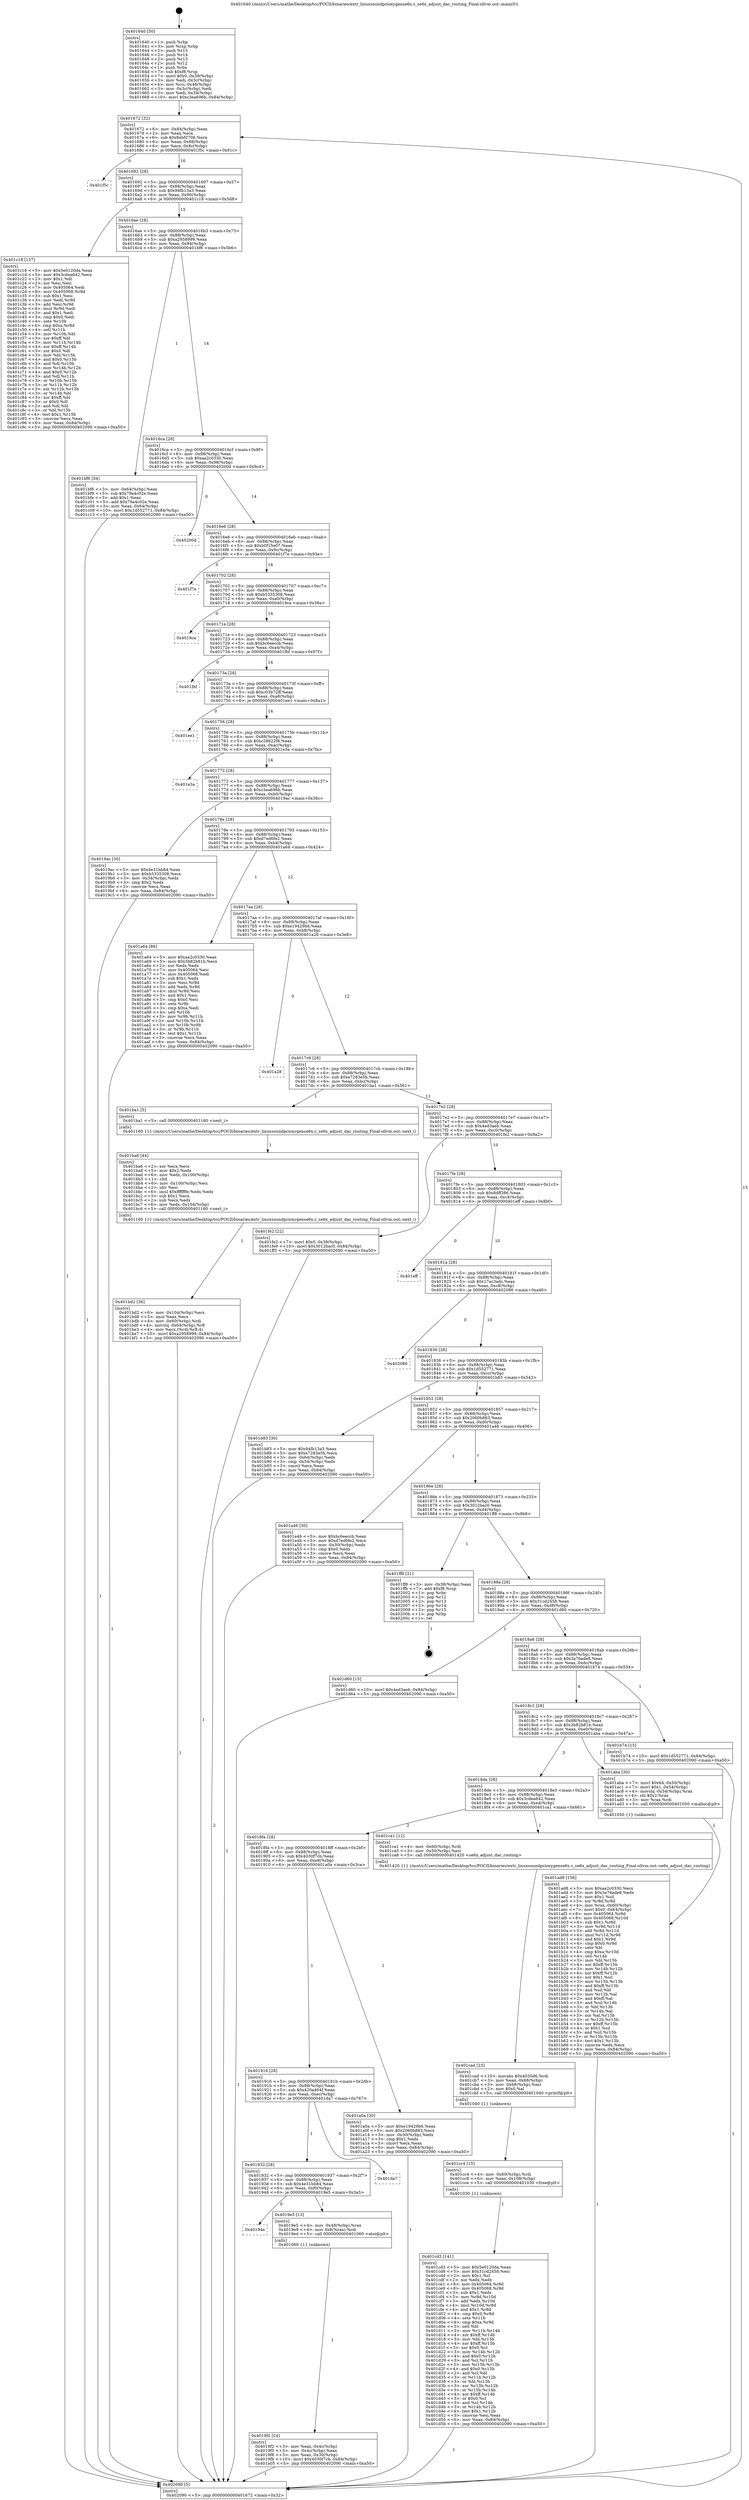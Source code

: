 digraph "0x401640" {
  label = "0x401640 (/mnt/c/Users/mathe/Desktop/tcc/POCII/binaries/extr_linuxsoundpcioxygense6x.c_se6x_adjust_dac_routing_Final-ollvm.out::main(0))"
  labelloc = "t"
  node[shape=record]

  Entry [label="",width=0.3,height=0.3,shape=circle,fillcolor=black,style=filled]
  "0x401672" [label="{
     0x401672 [32]\l
     | [instrs]\l
     &nbsp;&nbsp;0x401672 \<+6\>: mov -0x84(%rbp),%eax\l
     &nbsp;&nbsp;0x401678 \<+2\>: mov %eax,%ecx\l
     &nbsp;&nbsp;0x40167a \<+6\>: sub $0x8ebf2706,%ecx\l
     &nbsp;&nbsp;0x401680 \<+6\>: mov %eax,-0x88(%rbp)\l
     &nbsp;&nbsp;0x401686 \<+6\>: mov %ecx,-0x8c(%rbp)\l
     &nbsp;&nbsp;0x40168c \<+6\>: je 0000000000401f5c \<main+0x91c\>\l
  }"]
  "0x401f5c" [label="{
     0x401f5c\l
  }", style=dashed]
  "0x401692" [label="{
     0x401692 [28]\l
     | [instrs]\l
     &nbsp;&nbsp;0x401692 \<+5\>: jmp 0000000000401697 \<main+0x57\>\l
     &nbsp;&nbsp;0x401697 \<+6\>: mov -0x88(%rbp),%eax\l
     &nbsp;&nbsp;0x40169d \<+5\>: sub $0x94fb13a3,%eax\l
     &nbsp;&nbsp;0x4016a2 \<+6\>: mov %eax,-0x90(%rbp)\l
     &nbsp;&nbsp;0x4016a8 \<+6\>: je 0000000000401c18 \<main+0x5d8\>\l
  }"]
  Exit [label="",width=0.3,height=0.3,shape=circle,fillcolor=black,style=filled,peripheries=2]
  "0x401c18" [label="{
     0x401c18 [137]\l
     | [instrs]\l
     &nbsp;&nbsp;0x401c18 \<+5\>: mov $0x5e0120da,%eax\l
     &nbsp;&nbsp;0x401c1d \<+5\>: mov $0x3cdea642,%ecx\l
     &nbsp;&nbsp;0x401c22 \<+2\>: mov $0x1,%dl\l
     &nbsp;&nbsp;0x401c24 \<+2\>: xor %esi,%esi\l
     &nbsp;&nbsp;0x401c26 \<+7\>: mov 0x405064,%edi\l
     &nbsp;&nbsp;0x401c2d \<+8\>: mov 0x405068,%r8d\l
     &nbsp;&nbsp;0x401c35 \<+3\>: sub $0x1,%esi\l
     &nbsp;&nbsp;0x401c38 \<+3\>: mov %edi,%r9d\l
     &nbsp;&nbsp;0x401c3b \<+3\>: add %esi,%r9d\l
     &nbsp;&nbsp;0x401c3e \<+4\>: imul %r9d,%edi\l
     &nbsp;&nbsp;0x401c42 \<+3\>: and $0x1,%edi\l
     &nbsp;&nbsp;0x401c45 \<+3\>: cmp $0x0,%edi\l
     &nbsp;&nbsp;0x401c48 \<+4\>: sete %r10b\l
     &nbsp;&nbsp;0x401c4c \<+4\>: cmp $0xa,%r8d\l
     &nbsp;&nbsp;0x401c50 \<+4\>: setl %r11b\l
     &nbsp;&nbsp;0x401c54 \<+3\>: mov %r10b,%bl\l
     &nbsp;&nbsp;0x401c57 \<+3\>: xor $0xff,%bl\l
     &nbsp;&nbsp;0x401c5a \<+3\>: mov %r11b,%r14b\l
     &nbsp;&nbsp;0x401c5d \<+4\>: xor $0xff,%r14b\l
     &nbsp;&nbsp;0x401c61 \<+3\>: xor $0x0,%dl\l
     &nbsp;&nbsp;0x401c64 \<+3\>: mov %bl,%r15b\l
     &nbsp;&nbsp;0x401c67 \<+4\>: and $0x0,%r15b\l
     &nbsp;&nbsp;0x401c6b \<+3\>: and %dl,%r10b\l
     &nbsp;&nbsp;0x401c6e \<+3\>: mov %r14b,%r12b\l
     &nbsp;&nbsp;0x401c71 \<+4\>: and $0x0,%r12b\l
     &nbsp;&nbsp;0x401c75 \<+3\>: and %dl,%r11b\l
     &nbsp;&nbsp;0x401c78 \<+3\>: or %r10b,%r15b\l
     &nbsp;&nbsp;0x401c7b \<+3\>: or %r11b,%r12b\l
     &nbsp;&nbsp;0x401c7e \<+3\>: xor %r12b,%r15b\l
     &nbsp;&nbsp;0x401c81 \<+3\>: or %r14b,%bl\l
     &nbsp;&nbsp;0x401c84 \<+3\>: xor $0xff,%bl\l
     &nbsp;&nbsp;0x401c87 \<+3\>: or $0x0,%dl\l
     &nbsp;&nbsp;0x401c8a \<+2\>: and %dl,%bl\l
     &nbsp;&nbsp;0x401c8c \<+3\>: or %bl,%r15b\l
     &nbsp;&nbsp;0x401c8f \<+4\>: test $0x1,%r15b\l
     &nbsp;&nbsp;0x401c93 \<+3\>: cmovne %ecx,%eax\l
     &nbsp;&nbsp;0x401c96 \<+6\>: mov %eax,-0x84(%rbp)\l
     &nbsp;&nbsp;0x401c9c \<+5\>: jmp 0000000000402090 \<main+0xa50\>\l
  }"]
  "0x4016ae" [label="{
     0x4016ae [28]\l
     | [instrs]\l
     &nbsp;&nbsp;0x4016ae \<+5\>: jmp 00000000004016b3 \<main+0x73\>\l
     &nbsp;&nbsp;0x4016b3 \<+6\>: mov -0x88(%rbp),%eax\l
     &nbsp;&nbsp;0x4016b9 \<+5\>: sub $0xa2958999,%eax\l
     &nbsp;&nbsp;0x4016be \<+6\>: mov %eax,-0x94(%rbp)\l
     &nbsp;&nbsp;0x4016c4 \<+6\>: je 0000000000401bf6 \<main+0x5b6\>\l
  }"]
  "0x401cd3" [label="{
     0x401cd3 [141]\l
     | [instrs]\l
     &nbsp;&nbsp;0x401cd3 \<+5\>: mov $0x5e0120da,%eax\l
     &nbsp;&nbsp;0x401cd8 \<+5\>: mov $0x31cd2458,%esi\l
     &nbsp;&nbsp;0x401cdd \<+2\>: mov $0x1,%cl\l
     &nbsp;&nbsp;0x401cdf \<+2\>: xor %edx,%edx\l
     &nbsp;&nbsp;0x401ce1 \<+8\>: mov 0x405064,%r8d\l
     &nbsp;&nbsp;0x401ce9 \<+8\>: mov 0x405068,%r9d\l
     &nbsp;&nbsp;0x401cf1 \<+3\>: sub $0x1,%edx\l
     &nbsp;&nbsp;0x401cf4 \<+3\>: mov %r8d,%r10d\l
     &nbsp;&nbsp;0x401cf7 \<+3\>: add %edx,%r10d\l
     &nbsp;&nbsp;0x401cfa \<+4\>: imul %r10d,%r8d\l
     &nbsp;&nbsp;0x401cfe \<+4\>: and $0x1,%r8d\l
     &nbsp;&nbsp;0x401d02 \<+4\>: cmp $0x0,%r8d\l
     &nbsp;&nbsp;0x401d06 \<+4\>: sete %r11b\l
     &nbsp;&nbsp;0x401d0a \<+4\>: cmp $0xa,%r9d\l
     &nbsp;&nbsp;0x401d0e \<+3\>: setl %bl\l
     &nbsp;&nbsp;0x401d11 \<+3\>: mov %r11b,%r14b\l
     &nbsp;&nbsp;0x401d14 \<+4\>: xor $0xff,%r14b\l
     &nbsp;&nbsp;0x401d18 \<+3\>: mov %bl,%r15b\l
     &nbsp;&nbsp;0x401d1b \<+4\>: xor $0xff,%r15b\l
     &nbsp;&nbsp;0x401d1f \<+3\>: xor $0x0,%cl\l
     &nbsp;&nbsp;0x401d22 \<+3\>: mov %r14b,%r12b\l
     &nbsp;&nbsp;0x401d25 \<+4\>: and $0x0,%r12b\l
     &nbsp;&nbsp;0x401d29 \<+3\>: and %cl,%r11b\l
     &nbsp;&nbsp;0x401d2c \<+3\>: mov %r15b,%r13b\l
     &nbsp;&nbsp;0x401d2f \<+4\>: and $0x0,%r13b\l
     &nbsp;&nbsp;0x401d33 \<+2\>: and %cl,%bl\l
     &nbsp;&nbsp;0x401d35 \<+3\>: or %r11b,%r12b\l
     &nbsp;&nbsp;0x401d38 \<+3\>: or %bl,%r13b\l
     &nbsp;&nbsp;0x401d3b \<+3\>: xor %r13b,%r12b\l
     &nbsp;&nbsp;0x401d3e \<+3\>: or %r15b,%r14b\l
     &nbsp;&nbsp;0x401d41 \<+4\>: xor $0xff,%r14b\l
     &nbsp;&nbsp;0x401d45 \<+3\>: or $0x0,%cl\l
     &nbsp;&nbsp;0x401d48 \<+3\>: and %cl,%r14b\l
     &nbsp;&nbsp;0x401d4b \<+3\>: or %r14b,%r12b\l
     &nbsp;&nbsp;0x401d4e \<+4\>: test $0x1,%r12b\l
     &nbsp;&nbsp;0x401d52 \<+3\>: cmovne %esi,%eax\l
     &nbsp;&nbsp;0x401d55 \<+6\>: mov %eax,-0x84(%rbp)\l
     &nbsp;&nbsp;0x401d5b \<+5\>: jmp 0000000000402090 \<main+0xa50\>\l
  }"]
  "0x401bf6" [label="{
     0x401bf6 [34]\l
     | [instrs]\l
     &nbsp;&nbsp;0x401bf6 \<+3\>: mov -0x64(%rbp),%eax\l
     &nbsp;&nbsp;0x401bf9 \<+5\>: sub $0x79a4c02e,%eax\l
     &nbsp;&nbsp;0x401bfe \<+3\>: add $0x1,%eax\l
     &nbsp;&nbsp;0x401c01 \<+5\>: add $0x79a4c02e,%eax\l
     &nbsp;&nbsp;0x401c06 \<+3\>: mov %eax,-0x64(%rbp)\l
     &nbsp;&nbsp;0x401c09 \<+10\>: movl $0x1d552771,-0x84(%rbp)\l
     &nbsp;&nbsp;0x401c13 \<+5\>: jmp 0000000000402090 \<main+0xa50\>\l
  }"]
  "0x4016ca" [label="{
     0x4016ca [28]\l
     | [instrs]\l
     &nbsp;&nbsp;0x4016ca \<+5\>: jmp 00000000004016cf \<main+0x8f\>\l
     &nbsp;&nbsp;0x4016cf \<+6\>: mov -0x88(%rbp),%eax\l
     &nbsp;&nbsp;0x4016d5 \<+5\>: sub $0xaa2c0330,%eax\l
     &nbsp;&nbsp;0x4016da \<+6\>: mov %eax,-0x98(%rbp)\l
     &nbsp;&nbsp;0x4016e0 \<+6\>: je 000000000040200d \<main+0x9cd\>\l
  }"]
  "0x401cc4" [label="{
     0x401cc4 [15]\l
     | [instrs]\l
     &nbsp;&nbsp;0x401cc4 \<+4\>: mov -0x60(%rbp),%rdi\l
     &nbsp;&nbsp;0x401cc8 \<+6\>: mov %eax,-0x108(%rbp)\l
     &nbsp;&nbsp;0x401cce \<+5\>: call 0000000000401030 \<free@plt\>\l
     | [calls]\l
     &nbsp;&nbsp;0x401030 \{1\} (unknown)\l
  }"]
  "0x40200d" [label="{
     0x40200d\l
  }", style=dashed]
  "0x4016e6" [label="{
     0x4016e6 [28]\l
     | [instrs]\l
     &nbsp;&nbsp;0x4016e6 \<+5\>: jmp 00000000004016eb \<main+0xab\>\l
     &nbsp;&nbsp;0x4016eb \<+6\>: mov -0x88(%rbp),%eax\l
     &nbsp;&nbsp;0x4016f1 \<+5\>: sub $0xb0f15e07,%eax\l
     &nbsp;&nbsp;0x4016f6 \<+6\>: mov %eax,-0x9c(%rbp)\l
     &nbsp;&nbsp;0x4016fc \<+6\>: je 0000000000401f7e \<main+0x93e\>\l
  }"]
  "0x401cad" [label="{
     0x401cad [23]\l
     | [instrs]\l
     &nbsp;&nbsp;0x401cad \<+10\>: movabs $0x4030d6,%rdi\l
     &nbsp;&nbsp;0x401cb7 \<+3\>: mov %eax,-0x68(%rbp)\l
     &nbsp;&nbsp;0x401cba \<+3\>: mov -0x68(%rbp),%esi\l
     &nbsp;&nbsp;0x401cbd \<+2\>: mov $0x0,%al\l
     &nbsp;&nbsp;0x401cbf \<+5\>: call 0000000000401040 \<printf@plt\>\l
     | [calls]\l
     &nbsp;&nbsp;0x401040 \{1\} (unknown)\l
  }"]
  "0x401f7e" [label="{
     0x401f7e\l
  }", style=dashed]
  "0x401702" [label="{
     0x401702 [28]\l
     | [instrs]\l
     &nbsp;&nbsp;0x401702 \<+5\>: jmp 0000000000401707 \<main+0xc7\>\l
     &nbsp;&nbsp;0x401707 \<+6\>: mov -0x88(%rbp),%eax\l
     &nbsp;&nbsp;0x40170d \<+5\>: sub $0xb5335308,%eax\l
     &nbsp;&nbsp;0x401712 \<+6\>: mov %eax,-0xa0(%rbp)\l
     &nbsp;&nbsp;0x401718 \<+6\>: je 00000000004019ca \<main+0x38a\>\l
  }"]
  "0x401bd2" [label="{
     0x401bd2 [36]\l
     | [instrs]\l
     &nbsp;&nbsp;0x401bd2 \<+6\>: mov -0x104(%rbp),%ecx\l
     &nbsp;&nbsp;0x401bd8 \<+3\>: imul %eax,%ecx\l
     &nbsp;&nbsp;0x401bdb \<+4\>: mov -0x60(%rbp),%rdi\l
     &nbsp;&nbsp;0x401bdf \<+4\>: movslq -0x64(%rbp),%r8\l
     &nbsp;&nbsp;0x401be3 \<+4\>: mov %ecx,(%rdi,%r8,4)\l
     &nbsp;&nbsp;0x401be7 \<+10\>: movl $0xa2958999,-0x84(%rbp)\l
     &nbsp;&nbsp;0x401bf1 \<+5\>: jmp 0000000000402090 \<main+0xa50\>\l
  }"]
  "0x4019ca" [label="{
     0x4019ca\l
  }", style=dashed]
  "0x40171e" [label="{
     0x40171e [28]\l
     | [instrs]\l
     &nbsp;&nbsp;0x40171e \<+5\>: jmp 0000000000401723 \<main+0xe3\>\l
     &nbsp;&nbsp;0x401723 \<+6\>: mov -0x88(%rbp),%eax\l
     &nbsp;&nbsp;0x401729 \<+5\>: sub $0xbc6eeccb,%eax\l
     &nbsp;&nbsp;0x40172e \<+6\>: mov %eax,-0xa4(%rbp)\l
     &nbsp;&nbsp;0x401734 \<+6\>: je 0000000000401fbf \<main+0x97f\>\l
  }"]
  "0x401ba6" [label="{
     0x401ba6 [44]\l
     | [instrs]\l
     &nbsp;&nbsp;0x401ba6 \<+2\>: xor %ecx,%ecx\l
     &nbsp;&nbsp;0x401ba8 \<+5\>: mov $0x2,%edx\l
     &nbsp;&nbsp;0x401bad \<+6\>: mov %edx,-0x100(%rbp)\l
     &nbsp;&nbsp;0x401bb3 \<+1\>: cltd\l
     &nbsp;&nbsp;0x401bb4 \<+6\>: mov -0x100(%rbp),%esi\l
     &nbsp;&nbsp;0x401bba \<+2\>: idiv %esi\l
     &nbsp;&nbsp;0x401bbc \<+6\>: imul $0xfffffffe,%edx,%edx\l
     &nbsp;&nbsp;0x401bc2 \<+3\>: sub $0x1,%ecx\l
     &nbsp;&nbsp;0x401bc5 \<+2\>: sub %ecx,%edx\l
     &nbsp;&nbsp;0x401bc7 \<+6\>: mov %edx,-0x104(%rbp)\l
     &nbsp;&nbsp;0x401bcd \<+5\>: call 0000000000401160 \<next_i\>\l
     | [calls]\l
     &nbsp;&nbsp;0x401160 \{1\} (/mnt/c/Users/mathe/Desktop/tcc/POCII/binaries/extr_linuxsoundpcioxygense6x.c_se6x_adjust_dac_routing_Final-ollvm.out::next_i)\l
  }"]
  "0x401fbf" [label="{
     0x401fbf\l
  }", style=dashed]
  "0x40173a" [label="{
     0x40173a [28]\l
     | [instrs]\l
     &nbsp;&nbsp;0x40173a \<+5\>: jmp 000000000040173f \<main+0xff\>\l
     &nbsp;&nbsp;0x40173f \<+6\>: mov -0x88(%rbp),%eax\l
     &nbsp;&nbsp;0x401745 \<+5\>: sub $0xc03b72ff,%eax\l
     &nbsp;&nbsp;0x40174a \<+6\>: mov %eax,-0xa8(%rbp)\l
     &nbsp;&nbsp;0x401750 \<+6\>: je 0000000000401ee1 \<main+0x8a1\>\l
  }"]
  "0x401ad8" [label="{
     0x401ad8 [156]\l
     | [instrs]\l
     &nbsp;&nbsp;0x401ad8 \<+5\>: mov $0xaa2c0330,%ecx\l
     &nbsp;&nbsp;0x401add \<+5\>: mov $0x3a76ade8,%edx\l
     &nbsp;&nbsp;0x401ae2 \<+3\>: mov $0x1,%sil\l
     &nbsp;&nbsp;0x401ae5 \<+3\>: xor %r8d,%r8d\l
     &nbsp;&nbsp;0x401ae8 \<+4\>: mov %rax,-0x60(%rbp)\l
     &nbsp;&nbsp;0x401aec \<+7\>: movl $0x0,-0x64(%rbp)\l
     &nbsp;&nbsp;0x401af3 \<+8\>: mov 0x405064,%r9d\l
     &nbsp;&nbsp;0x401afb \<+8\>: mov 0x405068,%r10d\l
     &nbsp;&nbsp;0x401b03 \<+4\>: sub $0x1,%r8d\l
     &nbsp;&nbsp;0x401b07 \<+3\>: mov %r9d,%r11d\l
     &nbsp;&nbsp;0x401b0a \<+3\>: add %r8d,%r11d\l
     &nbsp;&nbsp;0x401b0d \<+4\>: imul %r11d,%r9d\l
     &nbsp;&nbsp;0x401b11 \<+4\>: and $0x1,%r9d\l
     &nbsp;&nbsp;0x401b15 \<+4\>: cmp $0x0,%r9d\l
     &nbsp;&nbsp;0x401b19 \<+3\>: sete %bl\l
     &nbsp;&nbsp;0x401b1c \<+4\>: cmp $0xa,%r10d\l
     &nbsp;&nbsp;0x401b20 \<+4\>: setl %r14b\l
     &nbsp;&nbsp;0x401b24 \<+3\>: mov %bl,%r15b\l
     &nbsp;&nbsp;0x401b27 \<+4\>: xor $0xff,%r15b\l
     &nbsp;&nbsp;0x401b2b \<+3\>: mov %r14b,%r12b\l
     &nbsp;&nbsp;0x401b2e \<+4\>: xor $0xff,%r12b\l
     &nbsp;&nbsp;0x401b32 \<+4\>: xor $0x1,%sil\l
     &nbsp;&nbsp;0x401b36 \<+3\>: mov %r15b,%r13b\l
     &nbsp;&nbsp;0x401b39 \<+4\>: and $0xff,%r13b\l
     &nbsp;&nbsp;0x401b3d \<+3\>: and %sil,%bl\l
     &nbsp;&nbsp;0x401b40 \<+3\>: mov %r12b,%al\l
     &nbsp;&nbsp;0x401b43 \<+2\>: and $0xff,%al\l
     &nbsp;&nbsp;0x401b45 \<+3\>: and %sil,%r14b\l
     &nbsp;&nbsp;0x401b48 \<+3\>: or %bl,%r13b\l
     &nbsp;&nbsp;0x401b4b \<+3\>: or %r14b,%al\l
     &nbsp;&nbsp;0x401b4e \<+3\>: xor %al,%r13b\l
     &nbsp;&nbsp;0x401b51 \<+3\>: or %r12b,%r15b\l
     &nbsp;&nbsp;0x401b54 \<+4\>: xor $0xff,%r15b\l
     &nbsp;&nbsp;0x401b58 \<+4\>: or $0x1,%sil\l
     &nbsp;&nbsp;0x401b5c \<+3\>: and %sil,%r15b\l
     &nbsp;&nbsp;0x401b5f \<+3\>: or %r15b,%r13b\l
     &nbsp;&nbsp;0x401b62 \<+4\>: test $0x1,%r13b\l
     &nbsp;&nbsp;0x401b66 \<+3\>: cmovne %edx,%ecx\l
     &nbsp;&nbsp;0x401b69 \<+6\>: mov %ecx,-0x84(%rbp)\l
     &nbsp;&nbsp;0x401b6f \<+5\>: jmp 0000000000402090 \<main+0xa50\>\l
  }"]
  "0x401ee1" [label="{
     0x401ee1\l
  }", style=dashed]
  "0x401756" [label="{
     0x401756 [28]\l
     | [instrs]\l
     &nbsp;&nbsp;0x401756 \<+5\>: jmp 000000000040175b \<main+0x11b\>\l
     &nbsp;&nbsp;0x40175b \<+6\>: mov -0x88(%rbp),%eax\l
     &nbsp;&nbsp;0x401761 \<+5\>: sub $0xc28622f8,%eax\l
     &nbsp;&nbsp;0x401766 \<+6\>: mov %eax,-0xac(%rbp)\l
     &nbsp;&nbsp;0x40176c \<+6\>: je 0000000000401e3a \<main+0x7fa\>\l
  }"]
  "0x4019f2" [label="{
     0x4019f2 [24]\l
     | [instrs]\l
     &nbsp;&nbsp;0x4019f2 \<+3\>: mov %eax,-0x4c(%rbp)\l
     &nbsp;&nbsp;0x4019f5 \<+3\>: mov -0x4c(%rbp),%eax\l
     &nbsp;&nbsp;0x4019f8 \<+3\>: mov %eax,-0x30(%rbp)\l
     &nbsp;&nbsp;0x4019fb \<+10\>: movl $0x4030f7cb,-0x84(%rbp)\l
     &nbsp;&nbsp;0x401a05 \<+5\>: jmp 0000000000402090 \<main+0xa50\>\l
  }"]
  "0x401e3a" [label="{
     0x401e3a\l
  }", style=dashed]
  "0x401772" [label="{
     0x401772 [28]\l
     | [instrs]\l
     &nbsp;&nbsp;0x401772 \<+5\>: jmp 0000000000401777 \<main+0x137\>\l
     &nbsp;&nbsp;0x401777 \<+6\>: mov -0x88(%rbp),%eax\l
     &nbsp;&nbsp;0x40177d \<+5\>: sub $0xc3ea696b,%eax\l
     &nbsp;&nbsp;0x401782 \<+6\>: mov %eax,-0xb0(%rbp)\l
     &nbsp;&nbsp;0x401788 \<+6\>: je 00000000004019ac \<main+0x36c\>\l
  }"]
  "0x40194e" [label="{
     0x40194e\l
  }", style=dashed]
  "0x4019ac" [label="{
     0x4019ac [30]\l
     | [instrs]\l
     &nbsp;&nbsp;0x4019ac \<+5\>: mov $0x4e31bb84,%eax\l
     &nbsp;&nbsp;0x4019b1 \<+5\>: mov $0xb5335308,%ecx\l
     &nbsp;&nbsp;0x4019b6 \<+3\>: mov -0x34(%rbp),%edx\l
     &nbsp;&nbsp;0x4019b9 \<+3\>: cmp $0x2,%edx\l
     &nbsp;&nbsp;0x4019bc \<+3\>: cmovne %ecx,%eax\l
     &nbsp;&nbsp;0x4019bf \<+6\>: mov %eax,-0x84(%rbp)\l
     &nbsp;&nbsp;0x4019c5 \<+5\>: jmp 0000000000402090 \<main+0xa50\>\l
  }"]
  "0x40178e" [label="{
     0x40178e [28]\l
     | [instrs]\l
     &nbsp;&nbsp;0x40178e \<+5\>: jmp 0000000000401793 \<main+0x153\>\l
     &nbsp;&nbsp;0x401793 \<+6\>: mov -0x88(%rbp),%eax\l
     &nbsp;&nbsp;0x401799 \<+5\>: sub $0xd7ed6fe2,%eax\l
     &nbsp;&nbsp;0x40179e \<+6\>: mov %eax,-0xb4(%rbp)\l
     &nbsp;&nbsp;0x4017a4 \<+6\>: je 0000000000401a64 \<main+0x424\>\l
  }"]
  "0x402090" [label="{
     0x402090 [5]\l
     | [instrs]\l
     &nbsp;&nbsp;0x402090 \<+5\>: jmp 0000000000401672 \<main+0x32\>\l
  }"]
  "0x401640" [label="{
     0x401640 [50]\l
     | [instrs]\l
     &nbsp;&nbsp;0x401640 \<+1\>: push %rbp\l
     &nbsp;&nbsp;0x401641 \<+3\>: mov %rsp,%rbp\l
     &nbsp;&nbsp;0x401644 \<+2\>: push %r15\l
     &nbsp;&nbsp;0x401646 \<+2\>: push %r14\l
     &nbsp;&nbsp;0x401648 \<+2\>: push %r13\l
     &nbsp;&nbsp;0x40164a \<+2\>: push %r12\l
     &nbsp;&nbsp;0x40164c \<+1\>: push %rbx\l
     &nbsp;&nbsp;0x40164d \<+7\>: sub $0xf8,%rsp\l
     &nbsp;&nbsp;0x401654 \<+7\>: movl $0x0,-0x38(%rbp)\l
     &nbsp;&nbsp;0x40165b \<+3\>: mov %edi,-0x3c(%rbp)\l
     &nbsp;&nbsp;0x40165e \<+4\>: mov %rsi,-0x48(%rbp)\l
     &nbsp;&nbsp;0x401662 \<+3\>: mov -0x3c(%rbp),%edi\l
     &nbsp;&nbsp;0x401665 \<+3\>: mov %edi,-0x34(%rbp)\l
     &nbsp;&nbsp;0x401668 \<+10\>: movl $0xc3ea696b,-0x84(%rbp)\l
  }"]
  "0x4019e5" [label="{
     0x4019e5 [13]\l
     | [instrs]\l
     &nbsp;&nbsp;0x4019e5 \<+4\>: mov -0x48(%rbp),%rax\l
     &nbsp;&nbsp;0x4019e9 \<+4\>: mov 0x8(%rax),%rdi\l
     &nbsp;&nbsp;0x4019ed \<+5\>: call 0000000000401060 \<atoi@plt\>\l
     | [calls]\l
     &nbsp;&nbsp;0x401060 \{1\} (unknown)\l
  }"]
  "0x401a64" [label="{
     0x401a64 [86]\l
     | [instrs]\l
     &nbsp;&nbsp;0x401a64 \<+5\>: mov $0xaa2c0330,%eax\l
     &nbsp;&nbsp;0x401a69 \<+5\>: mov $0x3b82b81b,%ecx\l
     &nbsp;&nbsp;0x401a6e \<+2\>: xor %edx,%edx\l
     &nbsp;&nbsp;0x401a70 \<+7\>: mov 0x405064,%esi\l
     &nbsp;&nbsp;0x401a77 \<+7\>: mov 0x405068,%edi\l
     &nbsp;&nbsp;0x401a7e \<+3\>: sub $0x1,%edx\l
     &nbsp;&nbsp;0x401a81 \<+3\>: mov %esi,%r8d\l
     &nbsp;&nbsp;0x401a84 \<+3\>: add %edx,%r8d\l
     &nbsp;&nbsp;0x401a87 \<+4\>: imul %r8d,%esi\l
     &nbsp;&nbsp;0x401a8b \<+3\>: and $0x1,%esi\l
     &nbsp;&nbsp;0x401a8e \<+3\>: cmp $0x0,%esi\l
     &nbsp;&nbsp;0x401a91 \<+4\>: sete %r9b\l
     &nbsp;&nbsp;0x401a95 \<+3\>: cmp $0xa,%edi\l
     &nbsp;&nbsp;0x401a98 \<+4\>: setl %r10b\l
     &nbsp;&nbsp;0x401a9c \<+3\>: mov %r9b,%r11b\l
     &nbsp;&nbsp;0x401a9f \<+3\>: and %r10b,%r11b\l
     &nbsp;&nbsp;0x401aa2 \<+3\>: xor %r10b,%r9b\l
     &nbsp;&nbsp;0x401aa5 \<+3\>: or %r9b,%r11b\l
     &nbsp;&nbsp;0x401aa8 \<+4\>: test $0x1,%r11b\l
     &nbsp;&nbsp;0x401aac \<+3\>: cmovne %ecx,%eax\l
     &nbsp;&nbsp;0x401aaf \<+6\>: mov %eax,-0x84(%rbp)\l
     &nbsp;&nbsp;0x401ab5 \<+5\>: jmp 0000000000402090 \<main+0xa50\>\l
  }"]
  "0x4017aa" [label="{
     0x4017aa [28]\l
     | [instrs]\l
     &nbsp;&nbsp;0x4017aa \<+5\>: jmp 00000000004017af \<main+0x16f\>\l
     &nbsp;&nbsp;0x4017af \<+6\>: mov -0x88(%rbp),%eax\l
     &nbsp;&nbsp;0x4017b5 \<+5\>: sub $0xe19429b6,%eax\l
     &nbsp;&nbsp;0x4017ba \<+6\>: mov %eax,-0xb8(%rbp)\l
     &nbsp;&nbsp;0x4017c0 \<+6\>: je 0000000000401a28 \<main+0x3e8\>\l
  }"]
  "0x401932" [label="{
     0x401932 [28]\l
     | [instrs]\l
     &nbsp;&nbsp;0x401932 \<+5\>: jmp 0000000000401937 \<main+0x2f7\>\l
     &nbsp;&nbsp;0x401937 \<+6\>: mov -0x88(%rbp),%eax\l
     &nbsp;&nbsp;0x40193d \<+5\>: sub $0x4e31bb84,%eax\l
     &nbsp;&nbsp;0x401942 \<+6\>: mov %eax,-0xf0(%rbp)\l
     &nbsp;&nbsp;0x401948 \<+6\>: je 00000000004019e5 \<main+0x3a5\>\l
  }"]
  "0x401a28" [label="{
     0x401a28\l
  }", style=dashed]
  "0x4017c6" [label="{
     0x4017c6 [28]\l
     | [instrs]\l
     &nbsp;&nbsp;0x4017c6 \<+5\>: jmp 00000000004017cb \<main+0x18b\>\l
     &nbsp;&nbsp;0x4017cb \<+6\>: mov -0x88(%rbp),%eax\l
     &nbsp;&nbsp;0x4017d1 \<+5\>: sub $0xe7283e5b,%eax\l
     &nbsp;&nbsp;0x4017d6 \<+6\>: mov %eax,-0xbc(%rbp)\l
     &nbsp;&nbsp;0x4017dc \<+6\>: je 0000000000401ba1 \<main+0x561\>\l
  }"]
  "0x401da7" [label="{
     0x401da7\l
  }", style=dashed]
  "0x401ba1" [label="{
     0x401ba1 [5]\l
     | [instrs]\l
     &nbsp;&nbsp;0x401ba1 \<+5\>: call 0000000000401160 \<next_i\>\l
     | [calls]\l
     &nbsp;&nbsp;0x401160 \{1\} (/mnt/c/Users/mathe/Desktop/tcc/POCII/binaries/extr_linuxsoundpcioxygense6x.c_se6x_adjust_dac_routing_Final-ollvm.out::next_i)\l
  }"]
  "0x4017e2" [label="{
     0x4017e2 [28]\l
     | [instrs]\l
     &nbsp;&nbsp;0x4017e2 \<+5\>: jmp 00000000004017e7 \<main+0x1a7\>\l
     &nbsp;&nbsp;0x4017e7 \<+6\>: mov -0x88(%rbp),%eax\l
     &nbsp;&nbsp;0x4017ed \<+5\>: sub $0x4ed3aeb,%eax\l
     &nbsp;&nbsp;0x4017f2 \<+6\>: mov %eax,-0xc0(%rbp)\l
     &nbsp;&nbsp;0x4017f8 \<+6\>: je 0000000000401fe2 \<main+0x9a2\>\l
  }"]
  "0x401916" [label="{
     0x401916 [28]\l
     | [instrs]\l
     &nbsp;&nbsp;0x401916 \<+5\>: jmp 000000000040191b \<main+0x2db\>\l
     &nbsp;&nbsp;0x40191b \<+6\>: mov -0x88(%rbp),%eax\l
     &nbsp;&nbsp;0x401921 \<+5\>: sub $0x420a464f,%eax\l
     &nbsp;&nbsp;0x401926 \<+6\>: mov %eax,-0xec(%rbp)\l
     &nbsp;&nbsp;0x40192c \<+6\>: je 0000000000401da7 \<main+0x767\>\l
  }"]
  "0x401fe2" [label="{
     0x401fe2 [22]\l
     | [instrs]\l
     &nbsp;&nbsp;0x401fe2 \<+7\>: movl $0x0,-0x38(%rbp)\l
     &nbsp;&nbsp;0x401fe9 \<+10\>: movl $0x3012bac0,-0x84(%rbp)\l
     &nbsp;&nbsp;0x401ff3 \<+5\>: jmp 0000000000402090 \<main+0xa50\>\l
  }"]
  "0x4017fe" [label="{
     0x4017fe [28]\l
     | [instrs]\l
     &nbsp;&nbsp;0x4017fe \<+5\>: jmp 0000000000401803 \<main+0x1c3\>\l
     &nbsp;&nbsp;0x401803 \<+6\>: mov -0x88(%rbp),%eax\l
     &nbsp;&nbsp;0x401809 \<+5\>: sub $0x8dff386,%eax\l
     &nbsp;&nbsp;0x40180e \<+6\>: mov %eax,-0xc4(%rbp)\l
     &nbsp;&nbsp;0x401814 \<+6\>: je 0000000000401eff \<main+0x8bf\>\l
  }"]
  "0x401a0a" [label="{
     0x401a0a [30]\l
     | [instrs]\l
     &nbsp;&nbsp;0x401a0a \<+5\>: mov $0xe19429b6,%eax\l
     &nbsp;&nbsp;0x401a0f \<+5\>: mov $0x2060b863,%ecx\l
     &nbsp;&nbsp;0x401a14 \<+3\>: mov -0x30(%rbp),%edx\l
     &nbsp;&nbsp;0x401a17 \<+3\>: cmp $0x1,%edx\l
     &nbsp;&nbsp;0x401a1a \<+3\>: cmovl %ecx,%eax\l
     &nbsp;&nbsp;0x401a1d \<+6\>: mov %eax,-0x84(%rbp)\l
     &nbsp;&nbsp;0x401a23 \<+5\>: jmp 0000000000402090 \<main+0xa50\>\l
  }"]
  "0x401eff" [label="{
     0x401eff\l
  }", style=dashed]
  "0x40181a" [label="{
     0x40181a [28]\l
     | [instrs]\l
     &nbsp;&nbsp;0x40181a \<+5\>: jmp 000000000040181f \<main+0x1df\>\l
     &nbsp;&nbsp;0x40181f \<+6\>: mov -0x88(%rbp),%eax\l
     &nbsp;&nbsp;0x401825 \<+5\>: sub $0x17ac3adc,%eax\l
     &nbsp;&nbsp;0x40182a \<+6\>: mov %eax,-0xc8(%rbp)\l
     &nbsp;&nbsp;0x401830 \<+6\>: je 0000000000402086 \<main+0xa46\>\l
  }"]
  "0x4018fa" [label="{
     0x4018fa [28]\l
     | [instrs]\l
     &nbsp;&nbsp;0x4018fa \<+5\>: jmp 00000000004018ff \<main+0x2bf\>\l
     &nbsp;&nbsp;0x4018ff \<+6\>: mov -0x88(%rbp),%eax\l
     &nbsp;&nbsp;0x401905 \<+5\>: sub $0x4030f7cb,%eax\l
     &nbsp;&nbsp;0x40190a \<+6\>: mov %eax,-0xe8(%rbp)\l
     &nbsp;&nbsp;0x401910 \<+6\>: je 0000000000401a0a \<main+0x3ca\>\l
  }"]
  "0x402086" [label="{
     0x402086\l
  }", style=dashed]
  "0x401836" [label="{
     0x401836 [28]\l
     | [instrs]\l
     &nbsp;&nbsp;0x401836 \<+5\>: jmp 000000000040183b \<main+0x1fb\>\l
     &nbsp;&nbsp;0x40183b \<+6\>: mov -0x88(%rbp),%eax\l
     &nbsp;&nbsp;0x401841 \<+5\>: sub $0x1d552771,%eax\l
     &nbsp;&nbsp;0x401846 \<+6\>: mov %eax,-0xcc(%rbp)\l
     &nbsp;&nbsp;0x40184c \<+6\>: je 0000000000401b83 \<main+0x543\>\l
  }"]
  "0x401ca1" [label="{
     0x401ca1 [12]\l
     | [instrs]\l
     &nbsp;&nbsp;0x401ca1 \<+4\>: mov -0x60(%rbp),%rdi\l
     &nbsp;&nbsp;0x401ca5 \<+3\>: mov -0x50(%rbp),%esi\l
     &nbsp;&nbsp;0x401ca8 \<+5\>: call 0000000000401420 \<se6x_adjust_dac_routing\>\l
     | [calls]\l
     &nbsp;&nbsp;0x401420 \{1\} (/mnt/c/Users/mathe/Desktop/tcc/POCII/binaries/extr_linuxsoundpcioxygense6x.c_se6x_adjust_dac_routing_Final-ollvm.out::se6x_adjust_dac_routing)\l
  }"]
  "0x401b83" [label="{
     0x401b83 [30]\l
     | [instrs]\l
     &nbsp;&nbsp;0x401b83 \<+5\>: mov $0x94fb13a3,%eax\l
     &nbsp;&nbsp;0x401b88 \<+5\>: mov $0xe7283e5b,%ecx\l
     &nbsp;&nbsp;0x401b8d \<+3\>: mov -0x64(%rbp),%edx\l
     &nbsp;&nbsp;0x401b90 \<+3\>: cmp -0x54(%rbp),%edx\l
     &nbsp;&nbsp;0x401b93 \<+3\>: cmovl %ecx,%eax\l
     &nbsp;&nbsp;0x401b96 \<+6\>: mov %eax,-0x84(%rbp)\l
     &nbsp;&nbsp;0x401b9c \<+5\>: jmp 0000000000402090 \<main+0xa50\>\l
  }"]
  "0x401852" [label="{
     0x401852 [28]\l
     | [instrs]\l
     &nbsp;&nbsp;0x401852 \<+5\>: jmp 0000000000401857 \<main+0x217\>\l
     &nbsp;&nbsp;0x401857 \<+6\>: mov -0x88(%rbp),%eax\l
     &nbsp;&nbsp;0x40185d \<+5\>: sub $0x2060b863,%eax\l
     &nbsp;&nbsp;0x401862 \<+6\>: mov %eax,-0xd0(%rbp)\l
     &nbsp;&nbsp;0x401868 \<+6\>: je 0000000000401a46 \<main+0x406\>\l
  }"]
  "0x4018de" [label="{
     0x4018de [28]\l
     | [instrs]\l
     &nbsp;&nbsp;0x4018de \<+5\>: jmp 00000000004018e3 \<main+0x2a3\>\l
     &nbsp;&nbsp;0x4018e3 \<+6\>: mov -0x88(%rbp),%eax\l
     &nbsp;&nbsp;0x4018e9 \<+5\>: sub $0x3cdea642,%eax\l
     &nbsp;&nbsp;0x4018ee \<+6\>: mov %eax,-0xe4(%rbp)\l
     &nbsp;&nbsp;0x4018f4 \<+6\>: je 0000000000401ca1 \<main+0x661\>\l
  }"]
  "0x401a46" [label="{
     0x401a46 [30]\l
     | [instrs]\l
     &nbsp;&nbsp;0x401a46 \<+5\>: mov $0xbc6eeccb,%eax\l
     &nbsp;&nbsp;0x401a4b \<+5\>: mov $0xd7ed6fe2,%ecx\l
     &nbsp;&nbsp;0x401a50 \<+3\>: mov -0x30(%rbp),%edx\l
     &nbsp;&nbsp;0x401a53 \<+3\>: cmp $0x0,%edx\l
     &nbsp;&nbsp;0x401a56 \<+3\>: cmove %ecx,%eax\l
     &nbsp;&nbsp;0x401a59 \<+6\>: mov %eax,-0x84(%rbp)\l
     &nbsp;&nbsp;0x401a5f \<+5\>: jmp 0000000000402090 \<main+0xa50\>\l
  }"]
  "0x40186e" [label="{
     0x40186e [28]\l
     | [instrs]\l
     &nbsp;&nbsp;0x40186e \<+5\>: jmp 0000000000401873 \<main+0x233\>\l
     &nbsp;&nbsp;0x401873 \<+6\>: mov -0x88(%rbp),%eax\l
     &nbsp;&nbsp;0x401879 \<+5\>: sub $0x3012bac0,%eax\l
     &nbsp;&nbsp;0x40187e \<+6\>: mov %eax,-0xd4(%rbp)\l
     &nbsp;&nbsp;0x401884 \<+6\>: je 0000000000401ff8 \<main+0x9b8\>\l
  }"]
  "0x401aba" [label="{
     0x401aba [30]\l
     | [instrs]\l
     &nbsp;&nbsp;0x401aba \<+7\>: movl $0x64,-0x50(%rbp)\l
     &nbsp;&nbsp;0x401ac1 \<+7\>: movl $0x1,-0x54(%rbp)\l
     &nbsp;&nbsp;0x401ac8 \<+4\>: movslq -0x54(%rbp),%rax\l
     &nbsp;&nbsp;0x401acc \<+4\>: shl $0x2,%rax\l
     &nbsp;&nbsp;0x401ad0 \<+3\>: mov %rax,%rdi\l
     &nbsp;&nbsp;0x401ad3 \<+5\>: call 0000000000401050 \<malloc@plt\>\l
     | [calls]\l
     &nbsp;&nbsp;0x401050 \{1\} (unknown)\l
  }"]
  "0x401ff8" [label="{
     0x401ff8 [21]\l
     | [instrs]\l
     &nbsp;&nbsp;0x401ff8 \<+3\>: mov -0x38(%rbp),%eax\l
     &nbsp;&nbsp;0x401ffb \<+7\>: add $0xf8,%rsp\l
     &nbsp;&nbsp;0x402002 \<+1\>: pop %rbx\l
     &nbsp;&nbsp;0x402003 \<+2\>: pop %r12\l
     &nbsp;&nbsp;0x402005 \<+2\>: pop %r13\l
     &nbsp;&nbsp;0x402007 \<+2\>: pop %r14\l
     &nbsp;&nbsp;0x402009 \<+2\>: pop %r15\l
     &nbsp;&nbsp;0x40200b \<+1\>: pop %rbp\l
     &nbsp;&nbsp;0x40200c \<+1\>: ret\l
  }"]
  "0x40188a" [label="{
     0x40188a [28]\l
     | [instrs]\l
     &nbsp;&nbsp;0x40188a \<+5\>: jmp 000000000040188f \<main+0x24f\>\l
     &nbsp;&nbsp;0x40188f \<+6\>: mov -0x88(%rbp),%eax\l
     &nbsp;&nbsp;0x401895 \<+5\>: sub $0x31cd2458,%eax\l
     &nbsp;&nbsp;0x40189a \<+6\>: mov %eax,-0xd8(%rbp)\l
     &nbsp;&nbsp;0x4018a0 \<+6\>: je 0000000000401d60 \<main+0x720\>\l
  }"]
  "0x4018c2" [label="{
     0x4018c2 [28]\l
     | [instrs]\l
     &nbsp;&nbsp;0x4018c2 \<+5\>: jmp 00000000004018c7 \<main+0x287\>\l
     &nbsp;&nbsp;0x4018c7 \<+6\>: mov -0x88(%rbp),%eax\l
     &nbsp;&nbsp;0x4018cd \<+5\>: sub $0x3b82b81b,%eax\l
     &nbsp;&nbsp;0x4018d2 \<+6\>: mov %eax,-0xe0(%rbp)\l
     &nbsp;&nbsp;0x4018d8 \<+6\>: je 0000000000401aba \<main+0x47a\>\l
  }"]
  "0x401d60" [label="{
     0x401d60 [15]\l
     | [instrs]\l
     &nbsp;&nbsp;0x401d60 \<+10\>: movl $0x4ed3aeb,-0x84(%rbp)\l
     &nbsp;&nbsp;0x401d6a \<+5\>: jmp 0000000000402090 \<main+0xa50\>\l
  }"]
  "0x4018a6" [label="{
     0x4018a6 [28]\l
     | [instrs]\l
     &nbsp;&nbsp;0x4018a6 \<+5\>: jmp 00000000004018ab \<main+0x26b\>\l
     &nbsp;&nbsp;0x4018ab \<+6\>: mov -0x88(%rbp),%eax\l
     &nbsp;&nbsp;0x4018b1 \<+5\>: sub $0x3a76ade8,%eax\l
     &nbsp;&nbsp;0x4018b6 \<+6\>: mov %eax,-0xdc(%rbp)\l
     &nbsp;&nbsp;0x4018bc \<+6\>: je 0000000000401b74 \<main+0x534\>\l
  }"]
  "0x401b74" [label="{
     0x401b74 [15]\l
     | [instrs]\l
     &nbsp;&nbsp;0x401b74 \<+10\>: movl $0x1d552771,-0x84(%rbp)\l
     &nbsp;&nbsp;0x401b7e \<+5\>: jmp 0000000000402090 \<main+0xa50\>\l
  }"]
  Entry -> "0x401640" [label=" 1"]
  "0x401672" -> "0x401f5c" [label=" 0"]
  "0x401672" -> "0x401692" [label=" 16"]
  "0x401ff8" -> Exit [label=" 1"]
  "0x401692" -> "0x401c18" [label=" 1"]
  "0x401692" -> "0x4016ae" [label=" 15"]
  "0x401fe2" -> "0x402090" [label=" 1"]
  "0x4016ae" -> "0x401bf6" [label=" 1"]
  "0x4016ae" -> "0x4016ca" [label=" 14"]
  "0x401d60" -> "0x402090" [label=" 1"]
  "0x4016ca" -> "0x40200d" [label=" 0"]
  "0x4016ca" -> "0x4016e6" [label=" 14"]
  "0x401cd3" -> "0x402090" [label=" 1"]
  "0x4016e6" -> "0x401f7e" [label=" 0"]
  "0x4016e6" -> "0x401702" [label=" 14"]
  "0x401cc4" -> "0x401cd3" [label=" 1"]
  "0x401702" -> "0x4019ca" [label=" 0"]
  "0x401702" -> "0x40171e" [label=" 14"]
  "0x401cad" -> "0x401cc4" [label=" 1"]
  "0x40171e" -> "0x401fbf" [label=" 0"]
  "0x40171e" -> "0x40173a" [label=" 14"]
  "0x401ca1" -> "0x401cad" [label=" 1"]
  "0x40173a" -> "0x401ee1" [label=" 0"]
  "0x40173a" -> "0x401756" [label=" 14"]
  "0x401c18" -> "0x402090" [label=" 1"]
  "0x401756" -> "0x401e3a" [label=" 0"]
  "0x401756" -> "0x401772" [label=" 14"]
  "0x401bf6" -> "0x402090" [label=" 1"]
  "0x401772" -> "0x4019ac" [label=" 1"]
  "0x401772" -> "0x40178e" [label=" 13"]
  "0x4019ac" -> "0x402090" [label=" 1"]
  "0x401640" -> "0x401672" [label=" 1"]
  "0x402090" -> "0x401672" [label=" 15"]
  "0x401bd2" -> "0x402090" [label=" 1"]
  "0x40178e" -> "0x401a64" [label=" 1"]
  "0x40178e" -> "0x4017aa" [label=" 12"]
  "0x401ba6" -> "0x401bd2" [label=" 1"]
  "0x4017aa" -> "0x401a28" [label=" 0"]
  "0x4017aa" -> "0x4017c6" [label=" 12"]
  "0x401b83" -> "0x402090" [label=" 2"]
  "0x4017c6" -> "0x401ba1" [label=" 1"]
  "0x4017c6" -> "0x4017e2" [label=" 11"]
  "0x401b74" -> "0x402090" [label=" 1"]
  "0x4017e2" -> "0x401fe2" [label=" 1"]
  "0x4017e2" -> "0x4017fe" [label=" 10"]
  "0x401aba" -> "0x401ad8" [label=" 1"]
  "0x4017fe" -> "0x401eff" [label=" 0"]
  "0x4017fe" -> "0x40181a" [label=" 10"]
  "0x401a64" -> "0x402090" [label=" 1"]
  "0x40181a" -> "0x402086" [label=" 0"]
  "0x40181a" -> "0x401836" [label=" 10"]
  "0x401a0a" -> "0x402090" [label=" 1"]
  "0x401836" -> "0x401b83" [label=" 2"]
  "0x401836" -> "0x401852" [label=" 8"]
  "0x4019f2" -> "0x402090" [label=" 1"]
  "0x401852" -> "0x401a46" [label=" 1"]
  "0x401852" -> "0x40186e" [label=" 7"]
  "0x401932" -> "0x40194e" [label=" 0"]
  "0x40186e" -> "0x401ff8" [label=" 1"]
  "0x40186e" -> "0x40188a" [label=" 6"]
  "0x401932" -> "0x4019e5" [label=" 1"]
  "0x40188a" -> "0x401d60" [label=" 1"]
  "0x40188a" -> "0x4018a6" [label=" 5"]
  "0x401916" -> "0x401932" [label=" 1"]
  "0x4018a6" -> "0x401b74" [label=" 1"]
  "0x4018a6" -> "0x4018c2" [label=" 4"]
  "0x401ba1" -> "0x401ba6" [label=" 1"]
  "0x4018c2" -> "0x401aba" [label=" 1"]
  "0x4018c2" -> "0x4018de" [label=" 3"]
  "0x4019e5" -> "0x4019f2" [label=" 1"]
  "0x4018de" -> "0x401ca1" [label=" 1"]
  "0x4018de" -> "0x4018fa" [label=" 2"]
  "0x401a46" -> "0x402090" [label=" 1"]
  "0x4018fa" -> "0x401a0a" [label=" 1"]
  "0x4018fa" -> "0x401916" [label=" 1"]
  "0x401ad8" -> "0x402090" [label=" 1"]
  "0x401916" -> "0x401da7" [label=" 0"]
}
